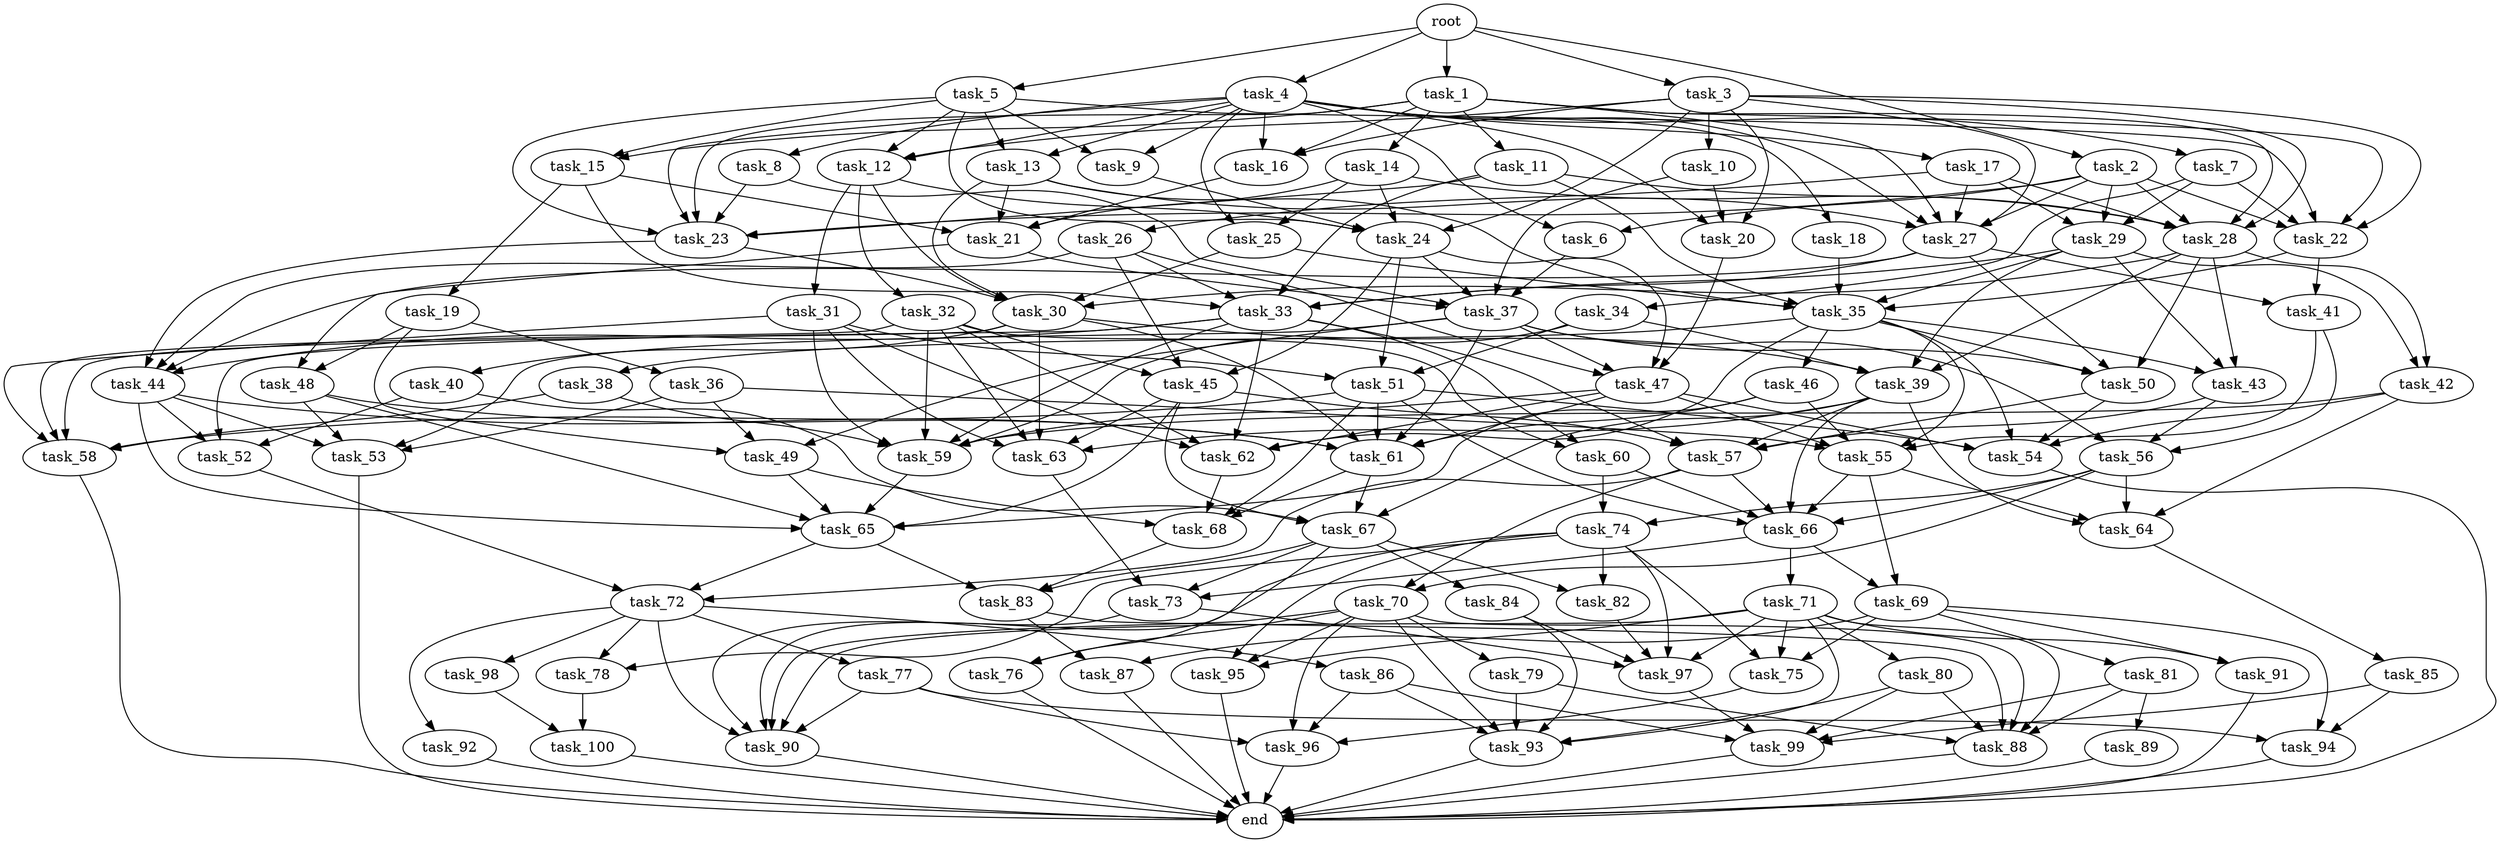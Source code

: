 digraph G {
  task_68 [size="1.093662e+11"];
  task_92 [size="8.633927e+11"];
  task_59 [size="2.063262e+11"];
  task_35 [size="1.505107e+11"];
  task_28 [size="6.812053e+11"];
  task_44 [size="6.833069e+10"];
  task_36 [size="1.746530e+11"];
  task_24 [size="5.633663e+11"];
  task_55 [size="1.145232e+11"];
  task_47 [size="5.341666e+11"];
  task_94 [size="3.967755e+11"];
  task_88 [size="6.762944e+11"];
  task_22 [size="5.045708e+11"];
  task_38 [size="2.880693e+11"];
  task_2 [size="1.144646e+11"];
  task_65 [size="2.737368e+11"];
  task_63 [size="6.946730e+11"];
  task_53 [size="2.176496e+11"];
  task_26 [size="5.021414e+11"];
  root [size="0.000000e+00"];
  task_85 [size="6.453080e+11"];
  task_66 [size="5.629334e+10"];
  task_9 [size="2.433057e+11"];
  task_41 [size="4.259242e+11"];
  task_4 [size="8.910316e+10"];
  task_19 [size="9.863312e+11"];
  task_50 [size="1.305622e+11"];
  task_48 [size="9.644228e+11"];
  task_31 [size="9.446487e+11"];
  task_77 [size="6.364517e+11"];
  task_74 [size="7.459852e+11"];
  task_46 [size="1.361859e+11"];
  task_37 [size="1.160373e+11"];
  task_73 [size="8.028303e+11"];
  task_49 [size="5.567444e+11"];
  task_79 [size="8.717843e+11"];
  task_71 [size="3.504165e+11"];
  task_23 [size="2.716457e+11"];
  task_42 [size="9.548849e+11"];
  task_25 [size="3.438199e+11"];
  task_96 [size="4.604751e+11"];
  task_18 [size="6.314651e+11"];
  task_1 [size="4.502502e+11"];
  task_89 [size="8.414682e+11"];
  task_10 [size="8.405138e+11"];
  task_6 [size="2.424508e+11"];
  task_67 [size="9.779316e+09"];
  task_58 [size="6.027165e+11"];
  task_98 [size="4.085686e+11"];
  task_83 [size="8.947080e+11"];
  task_30 [size="6.329702e+11"];
  task_99 [size="8.204335e+11"];
  task_76 [size="6.323212e+09"];
  task_29 [size="2.946552e+11"];
  task_62 [size="6.719910e+11"];
  task_81 [size="6.177101e+10"];
  task_14 [size="3.494151e+09"];
  task_45 [size="7.719911e+11"];
  task_12 [size="9.375148e+11"];
  task_75 [size="3.975339e+11"];
  task_13 [size="5.400212e+11"];
  task_52 [size="6.106181e+11"];
  task_15 [size="1.429237e+11"];
  task_84 [size="3.148578e+11"];
  task_97 [size="8.304052e+11"];
  task_93 [size="4.825823e+10"];
  task_16 [size="7.473245e+11"];
  task_43 [size="9.196272e+11"];
  task_17 [size="7.131431e+11"];
  task_60 [size="1.313697e+11"];
  task_91 [size="5.948146e+11"];
  task_27 [size="5.706031e+11"];
  end [size="0.000000e+00"];
  task_34 [size="8.717435e+11"];
  task_57 [size="2.616397e+11"];
  task_3 [size="6.443340e+10"];
  task_39 [size="7.259742e+11"];
  task_56 [size="9.590071e+10"];
  task_21 [size="7.402765e+11"];
  task_90 [size="5.886711e+10"];
  task_32 [size="9.100025e+11"];
  task_20 [size="2.039597e+11"];
  task_64 [size="2.181895e+11"];
  task_7 [size="5.887261e+11"];
  task_8 [size="7.633792e+11"];
  task_51 [size="6.822491e+11"];
  task_86 [size="2.286721e+11"];
  task_72 [size="4.246831e+10"];
  task_40 [size="3.571585e+09"];
  task_80 [size="3.414975e+11"];
  task_82 [size="1.618305e+11"];
  task_5 [size="3.298286e+11"];
  task_78 [size="5.442960e+11"];
  task_95 [size="5.241568e+11"];
  task_87 [size="1.540393e+11"];
  task_61 [size="9.770513e+11"];
  task_70 [size="8.136769e+11"];
  task_54 [size="8.059240e+11"];
  task_11 [size="3.182809e+11"];
  task_100 [size="2.973550e+11"];
  task_69 [size="2.304701e+11"];
  task_33 [size="9.464939e+11"];

  task_68 -> task_83 [size="2.982360e+08"];
  task_92 -> end [size="1.000000e-12"];
  task_59 -> task_65 [size="4.562280e+07"];
  task_35 -> task_62 [size="1.343982e+08"];
  task_35 -> task_54 [size="1.611848e+08"];
  task_35 -> task_55 [size="2.290464e+07"];
  task_35 -> task_38 [size="2.880693e+08"];
  task_35 -> task_50 [size="3.264056e+07"];
  task_35 -> task_46 [size="1.361859e+08"];
  task_35 -> task_43 [size="3.065424e+08"];
  task_28 -> task_39 [size="1.814936e+08"];
  task_28 -> task_42 [size="4.774425e+08"];
  task_28 -> task_30 [size="1.265940e+08"];
  task_28 -> task_50 [size="3.264056e+07"];
  task_28 -> task_43 [size="3.065424e+08"];
  task_44 -> task_52 [size="2.035394e+08"];
  task_44 -> task_65 [size="4.562280e+07"];
  task_44 -> task_61 [size="1.395788e+08"];
  task_44 -> task_53 [size="5.441240e+07"];
  task_36 -> task_49 [size="1.855815e+08"];
  task_36 -> task_55 [size="2.290464e+07"];
  task_36 -> task_53 [size="5.441240e+07"];
  task_24 -> task_45 [size="2.573304e+08"];
  task_24 -> task_51 [size="2.274164e+08"];
  task_24 -> task_37 [size="2.320747e+07"];
  task_24 -> task_47 [size="1.335417e+08"];
  task_55 -> task_66 [size="9.382224e+06"];
  task_55 -> task_64 [size="5.454737e+07"];
  task_55 -> task_69 [size="1.152351e+08"];
  task_47 -> task_59 [size="2.947517e+07"];
  task_47 -> task_62 [size="1.343982e+08"];
  task_47 -> task_54 [size="1.611848e+08"];
  task_47 -> task_55 [size="2.290464e+07"];
  task_47 -> task_61 [size="1.395788e+08"];
  task_94 -> end [size="1.000000e-12"];
  task_88 -> end [size="1.000000e-12"];
  task_22 -> task_41 [size="2.129621e+08"];
  task_22 -> task_35 [size="2.508512e+07"];
  task_38 -> task_59 [size="2.947517e+07"];
  task_38 -> task_58 [size="1.205433e+08"];
  task_2 -> task_23 [size="4.527428e+07"];
  task_2 -> task_28 [size="1.135342e+08"];
  task_2 -> task_22 [size="1.009142e+08"];
  task_2 -> task_6 [size="1.212254e+08"];
  task_2 -> task_27 [size="9.510052e+07"];
  task_2 -> task_29 [size="9.821840e+07"];
  task_65 -> task_83 [size="2.982360e+08"];
  task_65 -> task_72 [size="1.415610e+07"];
  task_63 -> task_73 [size="2.676101e+08"];
  task_53 -> end [size="1.000000e-12"];
  task_26 -> task_44 [size="1.708267e+07"];
  task_26 -> task_45 [size="2.573304e+08"];
  task_26 -> task_47 [size="1.335417e+08"];
  task_26 -> task_33 [size="1.892988e+08"];
  root -> task_1 [size="1.000000e-12"];
  root -> task_3 [size="1.000000e-12"];
  root -> task_4 [size="1.000000e-12"];
  root -> task_5 [size="1.000000e-12"];
  root -> task_2 [size="1.000000e-12"];
  task_85 -> task_99 [size="1.640867e+08"];
  task_85 -> task_94 [size="1.322585e+08"];
  task_66 -> task_71 [size="3.504165e+08"];
  task_66 -> task_73 [size="2.676101e+08"];
  task_66 -> task_69 [size="1.152351e+08"];
  task_9 -> task_24 [size="1.126733e+08"];
  task_41 -> task_56 [size="3.196690e+07"];
  task_41 -> task_55 [size="2.290464e+07"];
  task_4 -> task_8 [size="7.633792e+08"];
  task_4 -> task_9 [size="1.216528e+08"];
  task_4 -> task_18 [size="6.314651e+08"];
  task_4 -> task_23 [size="4.527428e+07"];
  task_4 -> task_16 [size="2.491082e+08"];
  task_4 -> task_7 [size="5.887261e+08"];
  task_4 -> task_17 [size="7.131431e+08"];
  task_4 -> task_25 [size="1.719100e+08"];
  task_4 -> task_20 [size="6.798657e+07"];
  task_4 -> task_12 [size="3.125049e+08"];
  task_4 -> task_6 [size="1.212254e+08"];
  task_4 -> task_13 [size="2.700106e+08"];
  task_4 -> task_27 [size="9.510052e+07"];
  task_19 -> task_49 [size="1.855815e+08"];
  task_19 -> task_48 [size="4.822114e+08"];
  task_19 -> task_36 [size="1.746530e+08"];
  task_50 -> task_54 [size="1.611848e+08"];
  task_50 -> task_57 [size="5.232794e+07"];
  task_48 -> task_65 [size="4.562280e+07"];
  task_48 -> task_61 [size="1.395788e+08"];
  task_48 -> task_53 [size="5.441240e+07"];
  task_31 -> task_51 [size="2.274164e+08"];
  task_31 -> task_59 [size="2.947517e+07"];
  task_31 -> task_62 [size="1.343982e+08"];
  task_31 -> task_58 [size="1.205433e+08"];
  task_31 -> task_63 [size="1.389346e+08"];
  task_77 -> task_96 [size="1.151188e+08"];
  task_77 -> task_90 [size="9.811186e+06"];
  task_77 -> task_94 [size="1.322585e+08"];
  task_74 -> task_78 [size="2.721480e+08"];
  task_74 -> task_95 [size="1.747189e+08"];
  task_74 -> task_97 [size="1.660810e+08"];
  task_74 -> task_90 [size="9.811186e+06"];
  task_74 -> task_82 [size="8.091525e+07"];
  task_74 -> task_75 [size="1.325113e+08"];
  task_46 -> task_65 [size="4.562280e+07"];
  task_46 -> task_55 [size="2.290464e+07"];
  task_46 -> task_61 [size="1.395788e+08"];
  task_37 -> task_56 [size="3.196690e+07"];
  task_37 -> task_47 [size="1.335417e+08"];
  task_37 -> task_53 [size="5.441240e+07"];
  task_37 -> task_49 [size="1.855815e+08"];
  task_37 -> task_50 [size="3.264056e+07"];
  task_37 -> task_61 [size="1.395788e+08"];
  task_73 -> task_97 [size="1.660810e+08"];
  task_73 -> task_90 [size="9.811186e+06"];
  task_49 -> task_68 [size="2.734154e+07"];
  task_49 -> task_65 [size="4.562280e+07"];
  task_79 -> task_88 [size="1.127157e+08"];
  task_79 -> task_93 [size="8.043038e+06"];
  task_71 -> task_95 [size="1.747189e+08"];
  task_71 -> task_97 [size="1.660810e+08"];
  task_71 -> task_88 [size="1.127157e+08"];
  task_71 -> task_80 [size="3.414975e+08"];
  task_71 -> task_91 [size="2.974073e+08"];
  task_71 -> task_75 [size="1.325113e+08"];
  task_71 -> task_93 [size="8.043038e+06"];
  task_71 -> task_90 [size="9.811186e+06"];
  task_23 -> task_44 [size="1.708267e+07"];
  task_23 -> task_30 [size="1.265940e+08"];
  task_42 -> task_59 [size="2.947517e+07"];
  task_42 -> task_54 [size="1.611848e+08"];
  task_42 -> task_64 [size="5.454737e+07"];
  task_25 -> task_30 [size="1.265940e+08"];
  task_25 -> task_35 [size="2.508512e+07"];
  task_96 -> end [size="1.000000e-12"];
  task_18 -> task_35 [size="2.508512e+07"];
  task_1 -> task_15 [size="7.146183e+07"];
  task_1 -> task_16 [size="2.491082e+08"];
  task_1 -> task_14 [size="3.494151e+06"];
  task_1 -> task_23 [size="4.527428e+07"];
  task_1 -> task_22 [size="1.009142e+08"];
  task_1 -> task_28 [size="1.135342e+08"];
  task_1 -> task_27 [size="9.510052e+07"];
  task_1 -> task_11 [size="3.182809e+08"];
  task_89 -> end [size="1.000000e-12"];
  task_10 -> task_37 [size="2.320747e+07"];
  task_10 -> task_20 [size="6.798657e+07"];
  task_6 -> task_37 [size="2.320747e+07"];
  task_67 -> task_82 [size="8.091525e+07"];
  task_67 -> task_84 [size="3.148578e+08"];
  task_67 -> task_83 [size="2.982360e+08"];
  task_67 -> task_76 [size="3.161606e+06"];
  task_67 -> task_73 [size="2.676101e+08"];
  task_58 -> end [size="1.000000e-12"];
  task_98 -> task_100 [size="1.486775e+08"];
  task_83 -> task_88 [size="1.127157e+08"];
  task_83 -> task_87 [size="7.701964e+07"];
  task_30 -> task_39 [size="1.814936e+08"];
  task_30 -> task_58 [size="1.205433e+08"];
  task_30 -> task_63 [size="1.389346e+08"];
  task_30 -> task_61 [size="1.395788e+08"];
  task_30 -> task_40 [size="3.571585e+06"];
  task_99 -> end [size="1.000000e-12"];
  task_76 -> end [size="1.000000e-12"];
  task_29 -> task_39 [size="1.814936e+08"];
  task_29 -> task_42 [size="4.774425e+08"];
  task_29 -> task_43 [size="3.065424e+08"];
  task_29 -> task_33 [size="1.892988e+08"];
  task_29 -> task_35 [size="2.508512e+07"];
  task_62 -> task_68 [size="2.734154e+07"];
  task_81 -> task_88 [size="1.127157e+08"];
  task_81 -> task_99 [size="1.640867e+08"];
  task_81 -> task_89 [size="8.414682e+08"];
  task_14 -> task_25 [size="1.719100e+08"];
  task_14 -> task_21 [size="1.850691e+08"];
  task_14 -> task_28 [size="1.135342e+08"];
  task_14 -> task_24 [size="1.126733e+08"];
  task_45 -> task_65 [size="4.562280e+07"];
  task_45 -> task_63 [size="1.389346e+08"];
  task_45 -> task_67 [size="2.444829e+06"];
  task_45 -> task_57 [size="5.232794e+07"];
  task_12 -> task_32 [size="9.100025e+08"];
  task_12 -> task_30 [size="1.265940e+08"];
  task_12 -> task_24 [size="1.126733e+08"];
  task_12 -> task_31 [size="9.446487e+08"];
  task_75 -> task_96 [size="1.151188e+08"];
  task_13 -> task_21 [size="1.850691e+08"];
  task_13 -> task_27 [size="9.510052e+07"];
  task_13 -> task_30 [size="1.265940e+08"];
  task_13 -> task_35 [size="2.508512e+07"];
  task_52 -> task_72 [size="1.415610e+07"];
  task_15 -> task_21 [size="1.850691e+08"];
  task_15 -> task_19 [size="9.863312e+08"];
  task_15 -> task_33 [size="1.892988e+08"];
  task_84 -> task_97 [size="1.660810e+08"];
  task_84 -> task_93 [size="8.043038e+06"];
  task_97 -> task_99 [size="1.640867e+08"];
  task_93 -> end [size="1.000000e-12"];
  task_16 -> task_21 [size="1.850691e+08"];
  task_43 -> task_56 [size="3.196690e+07"];
  task_43 -> task_57 [size="5.232794e+07"];
  task_17 -> task_27 [size="9.510052e+07"];
  task_17 -> task_26 [size="5.021414e+08"];
  task_17 -> task_28 [size="1.135342e+08"];
  task_17 -> task_29 [size="9.821840e+07"];
  task_60 -> task_66 [size="9.382224e+06"];
  task_60 -> task_74 [size="3.729926e+08"];
  task_91 -> end [size="1.000000e-12"];
  task_27 -> task_44 [size="1.708267e+07"];
  task_27 -> task_50 [size="3.264056e+07"];
  task_27 -> task_41 [size="2.129621e+08"];
  task_27 -> task_33 [size="1.892988e+08"];
  task_34 -> task_51 [size="2.274164e+08"];
  task_34 -> task_39 [size="1.814936e+08"];
  task_34 -> task_59 [size="2.947517e+07"];
  task_57 -> task_70 [size="4.068384e+08"];
  task_57 -> task_66 [size="9.382224e+06"];
  task_57 -> task_72 [size="1.415610e+07"];
  task_3 -> task_22 [size="1.009142e+08"];
  task_3 -> task_16 [size="2.491082e+08"];
  task_3 -> task_20 [size="6.798657e+07"];
  task_3 -> task_12 [size="3.125049e+08"];
  task_3 -> task_10 [size="8.405138e+08"];
  task_3 -> task_28 [size="1.135342e+08"];
  task_3 -> task_27 [size="9.510052e+07"];
  task_3 -> task_24 [size="1.126733e+08"];
  task_39 -> task_66 [size="9.382224e+06"];
  task_39 -> task_63 [size="1.389346e+08"];
  task_39 -> task_64 [size="5.454737e+07"];
  task_39 -> task_67 [size="2.444829e+06"];
  task_39 -> task_57 [size="5.232794e+07"];
  task_56 -> task_70 [size="4.068384e+08"];
  task_56 -> task_66 [size="9.382224e+06"];
  task_56 -> task_74 [size="3.729926e+08"];
  task_56 -> task_64 [size="5.454737e+07"];
  task_21 -> task_48 [size="4.822114e+08"];
  task_21 -> task_37 [size="2.320747e+07"];
  task_90 -> end [size="1.000000e-12"];
  task_32 -> task_62 [size="1.343982e+08"];
  task_32 -> task_63 [size="1.389346e+08"];
  task_32 -> task_45 [size="2.573304e+08"];
  task_32 -> task_59 [size="2.947517e+07"];
  task_32 -> task_58 [size="1.205433e+08"];
  task_32 -> task_60 [size="6.568487e+07"];
  task_20 -> task_47 [size="1.335417e+08"];
  task_64 -> task_85 [size="6.453080e+08"];
  task_7 -> task_22 [size="1.009142e+08"];
  task_7 -> task_34 [size="8.717435e+08"];
  task_7 -> task_29 [size="9.821840e+07"];
  task_8 -> task_23 [size="4.527428e+07"];
  task_8 -> task_37 [size="2.320747e+07"];
  task_51 -> task_58 [size="1.205433e+08"];
  task_51 -> task_66 [size="9.382224e+06"];
  task_51 -> task_54 [size="1.611848e+08"];
  task_51 -> task_68 [size="2.734154e+07"];
  task_51 -> task_61 [size="1.395788e+08"];
  task_86 -> task_96 [size="1.151188e+08"];
  task_86 -> task_99 [size="1.640867e+08"];
  task_86 -> task_93 [size="8.043038e+06"];
  task_72 -> task_78 [size="2.721480e+08"];
  task_72 -> task_86 [size="2.286721e+08"];
  task_72 -> task_92 [size="8.633927e+08"];
  task_72 -> task_90 [size="9.811186e+06"];
  task_72 -> task_77 [size="6.364517e+08"];
  task_72 -> task_98 [size="4.085686e+08"];
  task_40 -> task_52 [size="2.035394e+08"];
  task_40 -> task_67 [size="2.444829e+06"];
  task_80 -> task_88 [size="1.127157e+08"];
  task_80 -> task_99 [size="1.640867e+08"];
  task_80 -> task_93 [size="8.043038e+06"];
  task_82 -> task_97 [size="1.660810e+08"];
  task_5 -> task_15 [size="7.146183e+07"];
  task_5 -> task_9 [size="1.216528e+08"];
  task_5 -> task_22 [size="1.009142e+08"];
  task_5 -> task_23 [size="4.527428e+07"];
  task_5 -> task_12 [size="3.125049e+08"];
  task_5 -> task_24 [size="1.126733e+08"];
  task_5 -> task_13 [size="2.700106e+08"];
  task_78 -> task_100 [size="1.486775e+08"];
  task_95 -> end [size="1.000000e-12"];
  task_87 -> end [size="1.000000e-12"];
  task_61 -> task_68 [size="2.734154e+07"];
  task_61 -> task_67 [size="2.444829e+06"];
  task_70 -> task_95 [size="1.747189e+08"];
  task_70 -> task_96 [size="1.151188e+08"];
  task_70 -> task_88 [size="1.127157e+08"];
  task_70 -> task_90 [size="9.811186e+06"];
  task_70 -> task_79 [size="8.717843e+08"];
  task_70 -> task_93 [size="8.043038e+06"];
  task_70 -> task_76 [size="3.161606e+06"];
  task_54 -> end [size="1.000000e-12"];
  task_11 -> task_23 [size="4.527428e+07"];
  task_11 -> task_33 [size="1.892988e+08"];
  task_11 -> task_28 [size="1.135342e+08"];
  task_11 -> task_35 [size="2.508512e+07"];
  task_100 -> end [size="1.000000e-12"];
  task_69 -> task_91 [size="2.974073e+08"];
  task_69 -> task_75 [size="1.325113e+08"];
  task_69 -> task_81 [size="6.177101e+07"];
  task_69 -> task_87 [size="7.701964e+07"];
  task_69 -> task_94 [size="1.322585e+08"];
  task_33 -> task_44 [size="1.708267e+07"];
  task_33 -> task_52 [size="2.035394e+08"];
  task_33 -> task_62 [size="1.343982e+08"];
  task_33 -> task_59 [size="2.947517e+07"];
  task_33 -> task_60 [size="6.568487e+07"];
  task_33 -> task_57 [size="5.232794e+07"];
}
